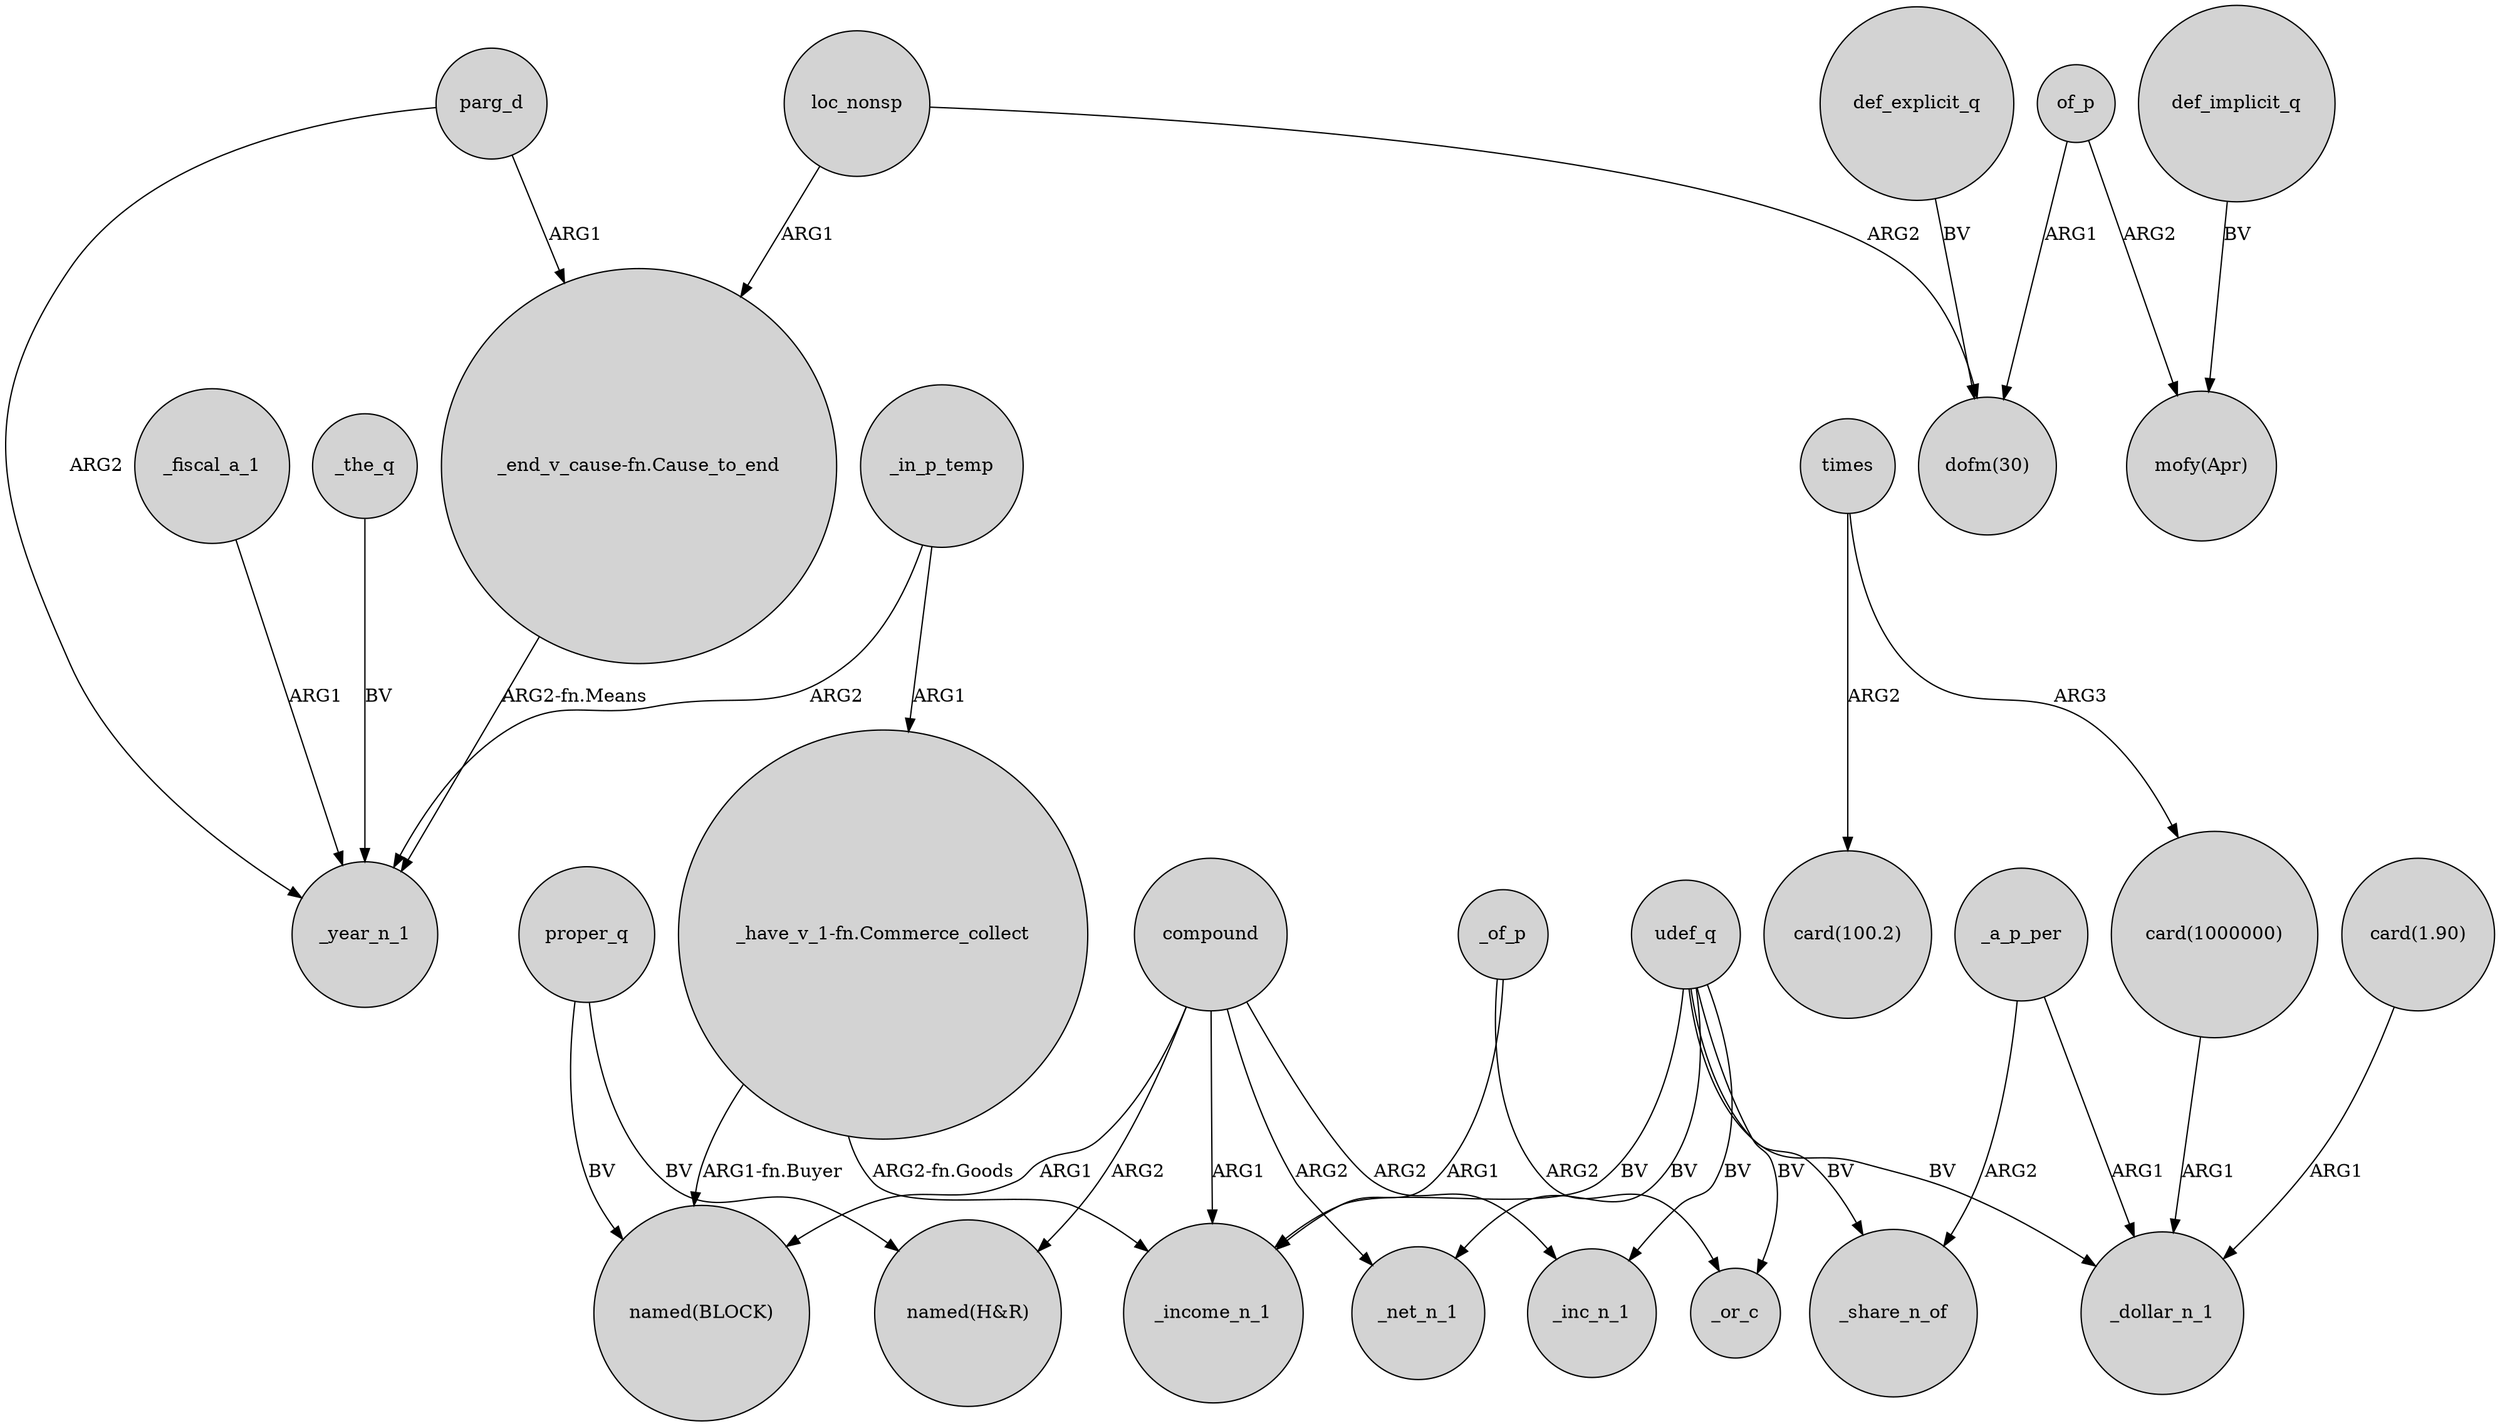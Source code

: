 digraph {
	node [shape=circle style=filled]
	parg_d -> "_end_v_cause-fn.Cause_to_end" [label=ARG1]
	times -> "card(100.2)" [label=ARG2]
	compound -> _net_n_1 [label=ARG2]
	def_implicit_q -> "mofy(Apr)" [label=BV]
	of_p -> "mofy(Apr)" [label=ARG2]
	_fiscal_a_1 -> _year_n_1 [label=ARG1]
	udef_q -> _income_n_1 [label=BV]
	compound -> "named(H&R)" [label=ARG2]
	"_end_v_cause-fn.Cause_to_end" -> _year_n_1 [label="ARG2-fn.Means"]
	times -> "card(1000000)" [label=ARG3]
	proper_q -> "named(BLOCK)" [label=BV]
	_of_p -> _income_n_1 [label=ARG1]
	def_explicit_q -> "dofm(30)" [label=BV]
	proper_q -> "named(H&R)" [label=BV]
	"_have_v_1-fn.Commerce_collect" -> _income_n_1 [label="ARG2-fn.Goods"]
	_in_p_temp -> "_have_v_1-fn.Commerce_collect" [label=ARG1]
	"_have_v_1-fn.Commerce_collect" -> "named(BLOCK)" [label="ARG1-fn.Buyer"]
	udef_q -> _or_c [label=BV]
	udef_q -> _inc_n_1 [label=BV]
	compound -> _inc_n_1 [label=ARG2]
	compound -> _income_n_1 [label=ARG1]
	_a_p_per -> _share_n_of [label=ARG2]
	_the_q -> _year_n_1 [label=BV]
	udef_q -> _share_n_of [label=BV]
	udef_q -> _net_n_1 [label=BV]
	udef_q -> _dollar_n_1 [label=BV]
	"card(1000000)" -> _dollar_n_1 [label=ARG1]
	loc_nonsp -> "_end_v_cause-fn.Cause_to_end" [label=ARG1]
	_a_p_per -> _dollar_n_1 [label=ARG1]
	_in_p_temp -> _year_n_1 [label=ARG2]
	parg_d -> _year_n_1 [label=ARG2]
	_of_p -> _or_c [label=ARG2]
	of_p -> "dofm(30)" [label=ARG1]
	compound -> "named(BLOCK)" [label=ARG1]
	loc_nonsp -> "dofm(30)" [label=ARG2]
	"card(1.90)" -> _dollar_n_1 [label=ARG1]
}
